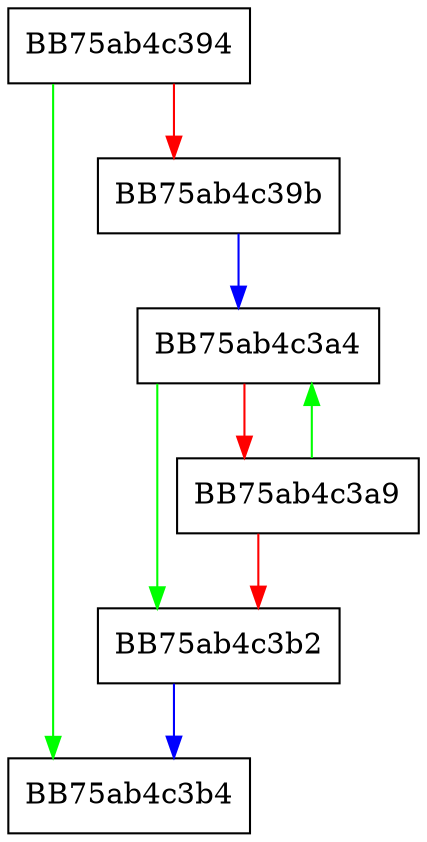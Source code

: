 digraph allSpaces {
  node [shape="box"];
  graph [splines=ortho];
  BB75ab4c394 -> BB75ab4c3b4 [color="green"];
  BB75ab4c394 -> BB75ab4c39b [color="red"];
  BB75ab4c39b -> BB75ab4c3a4 [color="blue"];
  BB75ab4c3a4 -> BB75ab4c3b2 [color="green"];
  BB75ab4c3a4 -> BB75ab4c3a9 [color="red"];
  BB75ab4c3a9 -> BB75ab4c3a4 [color="green"];
  BB75ab4c3a9 -> BB75ab4c3b2 [color="red"];
  BB75ab4c3b2 -> BB75ab4c3b4 [color="blue"];
}
